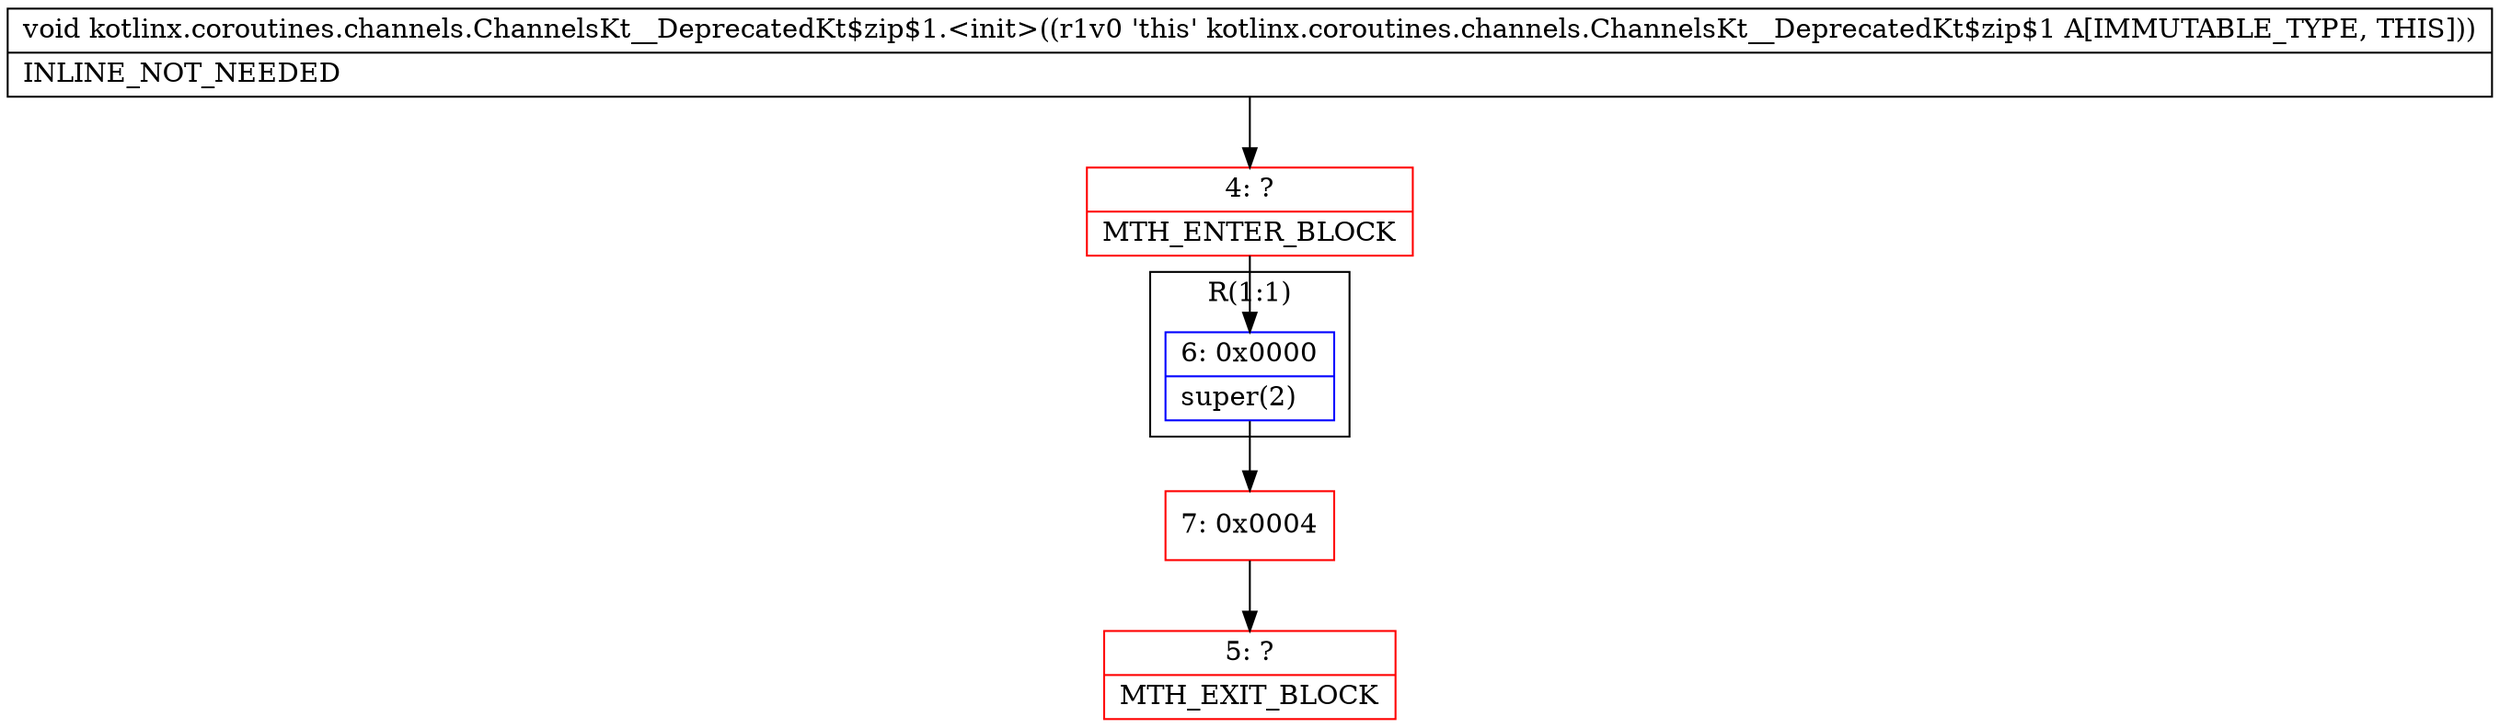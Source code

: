 digraph "CFG forkotlinx.coroutines.channels.ChannelsKt__DeprecatedKt$zip$1.\<init\>()V" {
subgraph cluster_Region_1910095248 {
label = "R(1:1)";
node [shape=record,color=blue];
Node_6 [shape=record,label="{6\:\ 0x0000|super(2)\l}"];
}
Node_4 [shape=record,color=red,label="{4\:\ ?|MTH_ENTER_BLOCK\l}"];
Node_7 [shape=record,color=red,label="{7\:\ 0x0004}"];
Node_5 [shape=record,color=red,label="{5\:\ ?|MTH_EXIT_BLOCK\l}"];
MethodNode[shape=record,label="{void kotlinx.coroutines.channels.ChannelsKt__DeprecatedKt$zip$1.\<init\>((r1v0 'this' kotlinx.coroutines.channels.ChannelsKt__DeprecatedKt$zip$1 A[IMMUTABLE_TYPE, THIS]))  | INLINE_NOT_NEEDED\l}"];
MethodNode -> Node_4;Node_6 -> Node_7;
Node_4 -> Node_6;
Node_7 -> Node_5;
}

